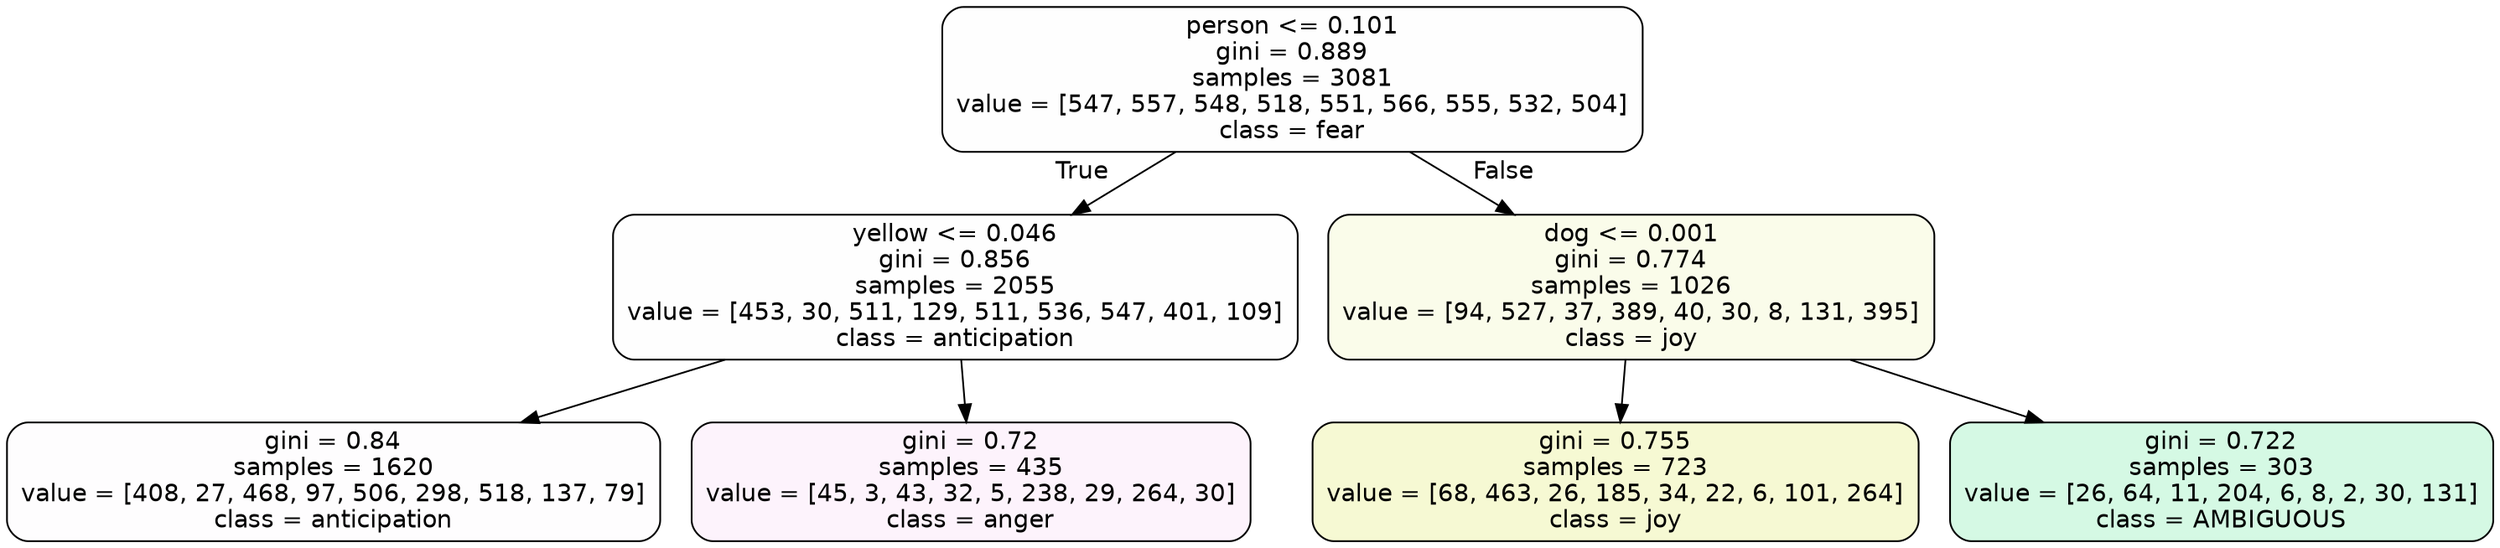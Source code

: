 digraph Tree {
node [shape=box, style="filled, rounded", color="black", fontname=helvetica] ;
edge [fontname=helvetica] ;
0 [label="person <= 0.101\ngini = 0.889\nsamples = 3081\nvalue = [547, 557, 548, 518, 551, 566, 555, 532, 504]\nclass = fear", fillcolor="#3964e501"] ;
1 [label="yellow <= 0.046\ngini = 0.856\nsamples = 2055\nvalue = [453, 30, 511, 129, 511, 536, 547, 401, 109]\nclass = anticipation", fillcolor="#8139e501"] ;
0 -> 1 [labeldistance=2.5, labelangle=45, headlabel="True"] ;
2 [label="gini = 0.84\nsamples = 1620\nvalue = [408, 27, 468, 97, 506, 298, 518, 137, 79]\nclass = anticipation", fillcolor="#8139e502"] ;
1 -> 2 ;
3 [label="gini = 0.72\nsamples = 435\nvalue = [45, 3, 43, 32, 5, 238, 29, 264, 30]\nclass = anger", fillcolor="#e539d70f"] ;
1 -> 3 ;
4 [label="dog <= 0.001\ngini = 0.774\nsamples = 1026\nvalue = [94, 527, 37, 389, 40, 30, 8, 131, 395]\nclass = joy", fillcolor="#d7e5391b"] ;
0 -> 4 [labeldistance=2.5, labelangle=-45, headlabel="False"] ;
5 [label="gini = 0.755\nsamples = 723\nvalue = [68, 463, 26, 185, 34, 22, 6, 101, 264]\nclass = joy", fillcolor="#d7e53938"] ;
4 -> 5 ;
6 [label="gini = 0.722\nsamples = 303\nvalue = [26, 64, 11, 204, 6, 8, 2, 30, 131]\nclass = AMBIGUOUS", fillcolor="#39e58135"] ;
4 -> 6 ;
}